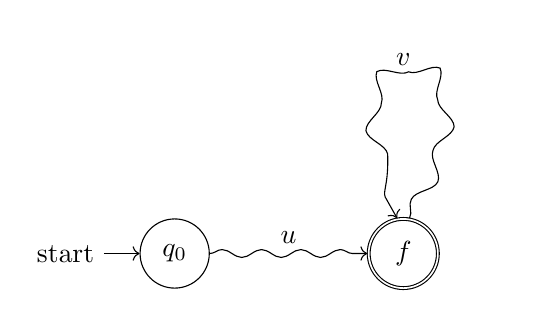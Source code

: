 \begin{tikzpicture}
  \node[initial left, state] (q0) {$q_{0}$};
  \node[accepting, state, right=2 of q0] (f) {$f$};

  \draw[->, decorate, 
    decoration={snake, segment length = 5mm, amplitude = 0.5mm}] 
    (q0) to node[above] {$u$} (f);
  \draw[bend right=120, looseness=45, ->, decorate,
    decoration={snake, segment length = 7mm, amplitude = 1mm}] 
    (f.80) to node[above] {$v$} (f.100);
\end{tikzpicture}
